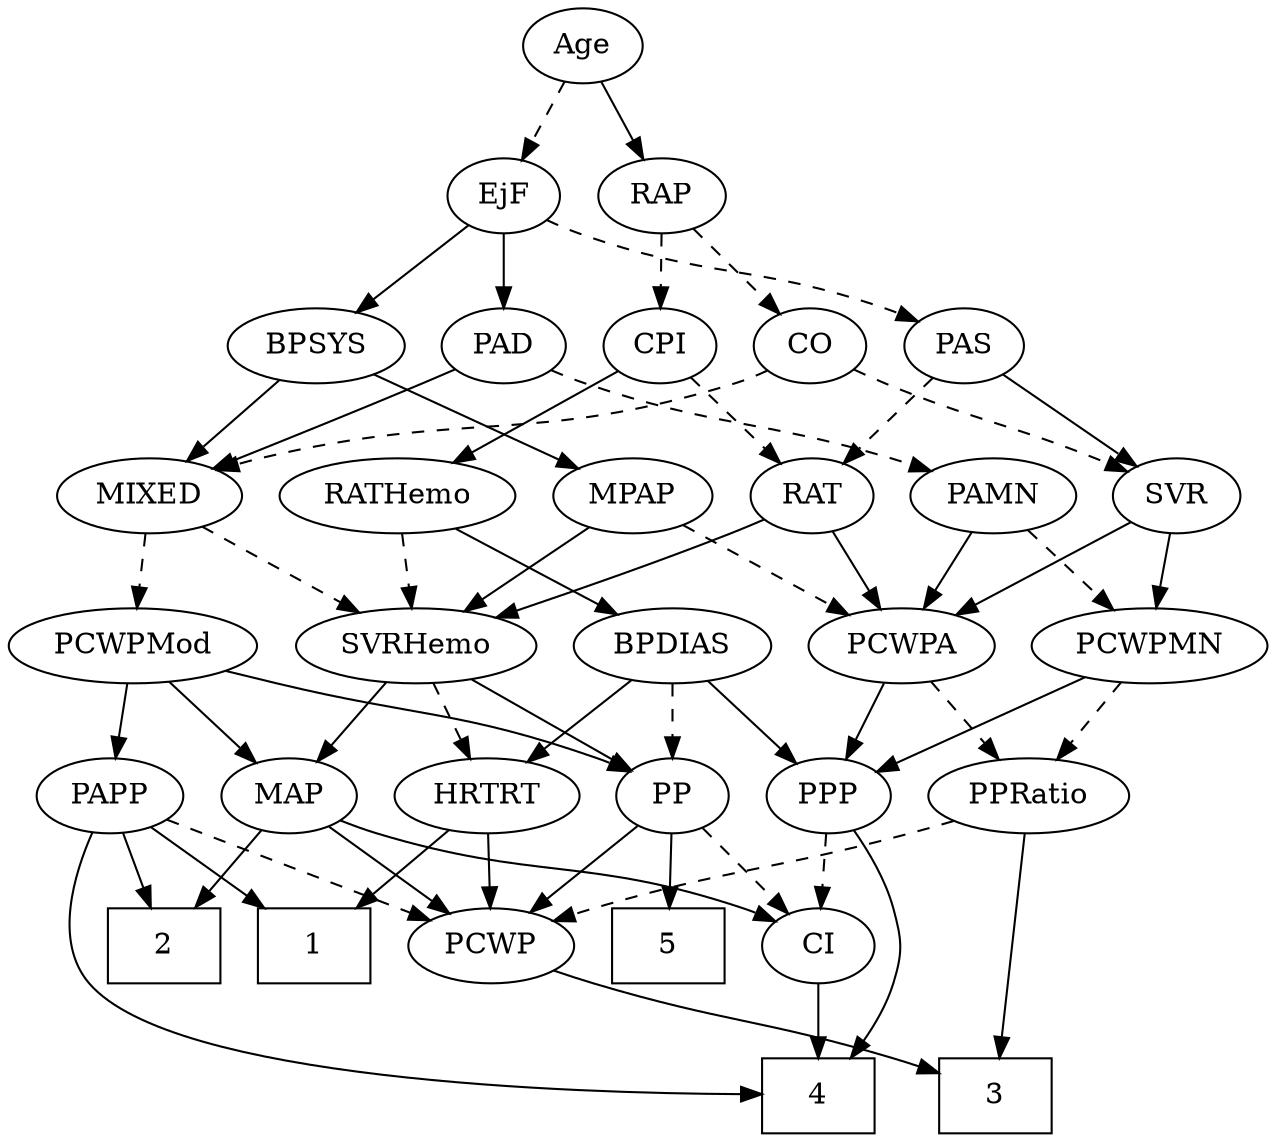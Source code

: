 strict digraph {
	graph [bb="0,0,560.99,540"];
	node [label="\N"];
	1	[height=0.5,
		pos="113.94,90",
		shape=box,
		width=0.75];
	2	[height=0.5,
		pos="41.942,90",
		shape=box,
		width=0.75];
	3	[height=0.5,
		pos="402.94,18",
		shape=box,
		width=0.75];
	4	[height=0.5,
		pos="185.94,18",
		shape=box,
		width=0.75];
	5	[height=0.5,
		pos="257.94,90",
		shape=box,
		width=0.75];
	Age	[height=0.5,
		pos="242.94,522",
		width=0.75];
	EjF	[height=0.5,
		pos="206.94,450",
		width=0.75];
	Age -> EjF	[pos="e,215.25,467.15 234.59,504.76 230.23,496.28 224.79,485.71 219.9,476.2",
		style=dashed];
	RAP	[height=0.5,
		pos="315.94,450",
		width=0.77632];
	Age -> RAP	[pos="e,300.94,465.38 257.71,506.83 268.04,496.94 282,483.55 293.67,472.36",
		style=solid];
	BPSYS	[height=0.5,
		pos="85.942,378",
		width=1.0471];
	EjF -> BPSYS	[pos="e,108.95,392.31 187.23,437.6 168.4,426.7 139.69,410.09 117.64,397.34",
		style=solid];
	PAD	[height=0.5,
		pos="169.94,378",
		width=0.79437];
	EjF -> PAD	[pos="e,178.73,395.63 198.36,432.76 193.94,424.4 188.45,414.02 183.48,404.61",
		style=solid];
	PAS	[height=0.5,
		pos="243.94,378",
		width=0.75];
	EjF -> PAS	[pos="e,235.41,395.15 215.52,432.76 220.01,424.28 225.59,413.71 230.62,404.2",
		style=dashed];
	CO	[height=0.5,
		pos="387.94,378",
		width=0.75];
	RAP -> CO	[pos="e,373.04,393.49 330.86,434.5 340.9,424.73 354.32,411.69 365.62,400.7",
		style=dashed];
	CPI	[height=0.5,
		pos="315.94,378",
		width=0.75];
	RAP -> CPI	[pos="e,315.94,396.1 315.94,431.7 315.94,423.98 315.94,414.71 315.94,406.11",
		style=dashed];
	MIXED	[height=0.5,
		pos="59.942,306",
		width=1.1193];
	PCWPMod	[height=0.5,
		pos="65.942,234",
		width=1.4443];
	MIXED -> PCWPMod	[pos="e,64.476,252.1 61.425,287.7 62.086,279.98 62.881,270.71 63.618,262.11",
		style=dashed];
	SVRHemo	[height=0.5,
		pos="188.94,234",
		width=1.3902];
	MIXED -> SVRHemo	[pos="e,162.24,249.49 84.509,291.67 103.95,281.12 131.38,266.23 153.25,254.37",
		style=dashed];
	MPAP	[height=0.5,
		pos="152.94,306",
		width=0.97491];
	PCWPA	[height=0.5,
		pos="400.94,234",
		width=1.1555];
	MPAP -> PCWPA	[pos="e,369.52,245.97 179.73,293.98 185.36,291.85 191.31,289.74 196.94,288 263.68,267.36 282.74,271.06 349.94,252 353.13,251.1 356.41,\
250.12 359.71,249.1",
		style=dashed];
	MPAP -> SVRHemo	[pos="e,180.22,251.96 161.47,288.41 165.67,280.25 170.83,270.22 175.54,261.07",
		style=solid];
	BPSYS -> MIXED	[pos="e,66.178,323.79 79.648,360.05 76.678,352.06 73.065,342.33 69.747,333.4",
		style=solid];
	BPSYS -> MPAP	[pos="e,137.8,322.82 101.15,361.12 109.88,351.99 121.02,340.36 130.72,330.22",
		style=solid];
	PAD -> MIXED	[pos="e,82.189,321.16 150.53,364.65 134.02,354.14 110.02,338.87 90.873,326.68",
		style=solid];
	PAMN	[height=0.5,
		pos="431.94,306",
		width=1.011];
	PAD -> PAMN	[pos="e,404.44,317.95 191.72,366.27 196.95,363.97 202.57,361.72 207.94,360 284.8,335.37 308.3,346.06 385.94,324 388.88,323.17 391.89,322.23 \
394.91,321.24",
		style=dashed];
	CO -> MIXED	[pos="e,89.736,318.33 367.41,366.04 362.46,363.75 357.1,361.56 351.94,360 247.45,328.35 214.98,350.01 108.94,324 105.79,323.23 102.56,\
322.34 99.332,321.38",
		style=dashed];
	SVR	[height=0.5,
		pos="513.94,306",
		width=0.77632];
	CO -> SVR	[pos="e,493.33,318.45 408.19,365.75 428.82,354.29 461.04,336.39 484.5,323.36",
		style=dashed];
	RAT	[height=0.5,
		pos="232.94,306",
		width=0.75827];
	PAS -> RAT	[pos="e,235.66,324.28 241.28,360.05 240.07,352.35 238.6,343.03 237.24,334.36",
		style=dashed];
	PAS -> SVR	[pos="e,492.78,317.82 264.51,366.17 269.46,363.87 274.81,361.65 279.94,360 364.68,332.77 392.06,350.79 476.94,324 479.08,323.33 481.25,\
322.56 483.42,321.73",
		style=solid];
	PAMN -> PCWPA	[pos="e,408.38,251.79 424.44,288.05 420.86,279.97 416.5,270.12 412.51,261.11",
		style=solid];
	PCWPMN	[height=0.5,
		pos="510.94,234",
		width=1.3902];
	PAMN -> PCWPMN	[pos="e,493.01,250.89 449.08,289.81 459.73,280.38 473.61,268.08 485.52,257.53",
		style=dashed];
	RATHemo	[height=0.5,
		pos="327.94,306",
		width=1.3721];
	RATHemo -> SVRHemo	[pos="e,217.16,249.21 300.15,291 278.98,280.34 249.62,265.56 226.38,253.86",
		style=dashed];
	BPDIAS	[height=0.5,
		pos="298.94,234",
		width=1.1735];
	RATHemo -> BPDIAS	[pos="e,305.9,251.79 320.92,288.05 317.57,279.97 313.49,270.12 309.76,261.11",
		style=solid];
	CPI -> RATHemo	[pos="e,324.98,324.28 318.85,360.05 320.17,352.35 321.77,343.03 323.25,334.36",
		style=solid];
	CPI -> RAT	[pos="e,249.02,320.56 299.54,363.17 287.3,352.85 270.39,338.58 256.67,327.01",
		style=dashed];
	RAT -> PCWPA	[pos="e,371.12,246.61 254.78,294.76 259.74,292.49 265.01,290.13 269.94,288 300.5,274.81 335.46,260.71 361.58,250.38",
		style=solid];
	RAT -> SVRHemo	[pos="e,199.5,251.8 222.96,289.12 217.65,280.68 211.01,270.1 205,260.55",
		style=solid];
	SVR -> PCWPA	[pos="e,424.01,249.29 494.52,292.97 477.55,282.46 452.61,267 432.74,254.7",
		style=solid];
	SVR -> PCWPMN	[pos="e,511.67,252.1 513.2,287.7 512.87,279.98 512.47,270.71 512.1,262.11",
		style=solid];
	MAP	[height=0.5,
		pos="137.94,162",
		width=0.84854];
	PCWPMod -> MAP	[pos="e,122.8,177.72 82.641,216.76 92.402,207.27 104.85,195.17 115.46,184.85",
		style=solid];
	PP	[height=0.5,
		pos="213.94,162",
		width=0.75];
	PCWPMod -> PP	[pos="e,192.54,173.12 95.536,219 120.97,206.97 157.5,189.69 183.25,177.52",
		style=solid];
	PAPP	[height=0.5,
		pos="57.942,162",
		width=0.88464];
	PCWPMod -> PAPP	[pos="e,59.897,180.1 63.964,215.7 63.083,207.98 62.023,198.71 61.04,190.11",
		style=solid];
	PPP	[height=0.5,
		pos="383.94,162",
		width=0.75];
	PCWPA -> PPP	[pos="e,388.14,180.28 396.83,216.05 394.93,208.26 392.64,198.82 390.52,190.08",
		style=solid];
	PPRatio	[height=0.5,
		pos="468.94,162",
		width=1.1013];
	PCWPA -> PPRatio	[pos="e,453.57,178.82 416.37,217.12 425.24,207.99 436.54,196.36 446.39,186.22",
		style=dashed];
	PCWPMN -> PPP	[pos="e,404.37,174.26 484.63,218.5 463.87,207.05 434.92,191.1 413.39,179.23",
		style=solid];
	PCWPMN -> PPRatio	[pos="e,479.02,179.79 500.77,216.05 495.82,207.8 489.76,197.7 484.26,188.54",
		style=dashed];
	SVRHemo -> MAP	[pos="e,149.59,178.99 176.86,216.41 170.48,207.66 162.53,196.75 155.49,187.08",
		style=solid];
	SVRHemo -> PP	[pos="e,207.95,179.79 194.99,216.05 197.85,208.06 201.32,198.33 204.51,189.4",
		style=solid];
	HRTRT	[height=0.5,
		pos="298.94,162",
		width=1.1013];
	SVRHemo -> HRTRT	[pos="e,276.88,177.04 212.54,217.98 228.77,207.65 250.5,193.83 268.1,182.63",
		style=dashed];
	BPDIAS -> PP	[pos="e,230.46,176.6 280.08,217.46 267.76,207.32 251.57,193.99 238.29,183.05",
		style=dashed];
	BPDIAS -> PPP	[pos="e,367.43,176.6 317.81,217.46 330.12,207.32 346.31,193.99 359.59,183.05",
		style=solid];
	BPDIAS -> HRTRT	[pos="e,298.94,180.1 298.94,215.7 298.94,207.98 298.94,198.71 298.94,190.11",
		style=solid];
	MAP -> 2	[pos="e,65.503,108.18 119.43,147.5 106.47,138.05 88.818,125.18 73.637,114.11",
		style=solid];
	PCWP	[height=0.5,
		pos="337.94,90",
		width=0.97491];
	MAP -> PCWP	[pos="e,311.06,101.72 161.9,150.35 167.15,148.15 172.7,145.92 177.94,144 228.62,125.42 242.96,125.74 293.94,108 296.47,107.12 299.06,106.19 \
301.67,105.24",
		style=solid];
	CI	[height=0.5,
		pos="185.94,90",
		width=0.75];
	MAP -> CI	[pos="e,175.09,106.82 148.83,145.12 154.91,136.26 162.6,125.04 169.41,115.12",
		style=solid];
	PP -> 5	[pos="e,247.07,108.29 223.93,145.12 229.15,136.8 235.68,126.41 241.62,116.96",
		style=solid];
	PP -> PCWP	[pos="e,315.12,103.88 233.86,149.75 253.36,138.75 283.36,121.81 306.16,108.94",
		style=solid];
	PP -> CI	[pos="e,192.53,107.47 207.31,144.41 204.03,136.22 200,126.14 196.32,116.95",
		style=dashed];
	PPP -> 4	[pos="e,213.03,22.338 388.99,144.27 393.76,124.76 398.05,92.56 381.94,72 362.47,47.144 274.26,31.12 223.06,23.741",
		style=solid];
	PPP -> CI	[pos="e,207.01,101.65 362.87,150.35 358.03,148.1 352.86,145.85 347.94,144 293.43,123.5 276.45,128.5 221.94,108 220.1,107.31 218.22,106.56 \
216.33,105.77",
		style=dashed];
	PPRatio -> 3	[pos="e,410.97,36.268 461.11,144.15 449.76,119.73 428.63,74.265 415.2,45.375",
		style=solid];
	PPRatio -> PCWP	[pos="e,361.59,103.64 444.3,147.83 423.46,136.69 393.42,120.64 370.58,108.44",
		style=dashed];
	PCWP -> 3	[pos="e,386.73,36.461 352.37,73.465 360.39,64.82 370.58,53.852 379.7,44.028",
		style=solid];
	CI -> 4	[pos="e,185.94,36.104 185.94,71.697 185.94,63.983 185.94,54.712 185.94,46.112",
		style=solid];
	PAPP -> 1	[pos="e,100.11,108.29 70.649,145.12 77.438,136.63 85.957,125.98 93.638,116.38",
		style=solid];
	PAPP -> 2	[pos="e,45.891,108.28 54.069,144.05 52.287,136.26 50.13,126.82 48.131,118.08",
		style=solid];
	PAPP -> 4	[pos="e,158.83,22.983 39.613,147.13 18.016,129.09 -12.709,96.934 5.9419,72 23.075,49.094 101.41,32.674 148.91,24.62",
		style=solid];
	PAPP -> PCWP	[pos="e,311.69,102.06 81.738,149.88 86.996,147.7 92.594,145.61 97.942,144 182.77,118.52 208.71,132.07 293.94,108 296.58,107.25 299.29,\
106.41 302,105.51",
		style=dashed];
	HRTRT -> 1	[pos="e,141.33,104.28 268.34,150.3 233.13,137.96 177.49,118.38 150.84,108.08",
		style=solid];
	HRTRT -> PCWP	[pos="e,328.77,107.47 308.18,144.41 312.85,136.04 318.6,125.71 323.81,116.37",
		style=solid];
}
